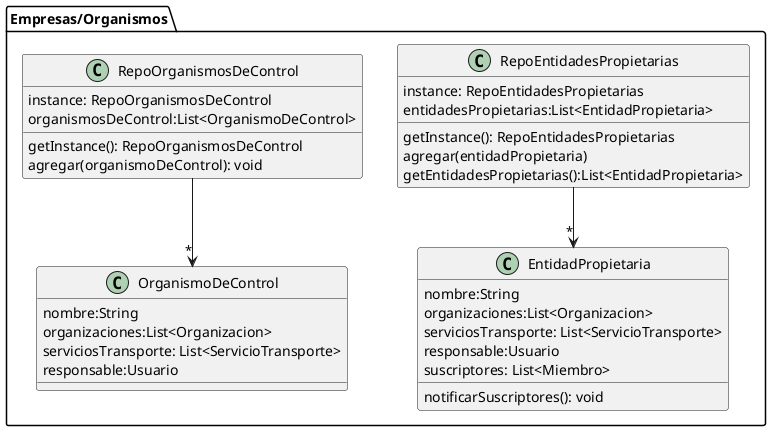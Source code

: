 @startuml
'https://plantuml.com/class-diagram

package Empresas/Organismos{
    class EntidadPropietaria{
        nombre:String
        organizaciones:List<Organizacion>
        serviciosTransporte: List<ServicioTransporte>
        responsable:Usuario
        suscriptores: List<Miembro>

        notificarSuscriptores(): void
    }

    class RepoEntidadesPropietarias{
        instance: RepoEntidadesPropietarias
        entidadesPropietarias:List<EntidadPropietaria>

        getInstance(): RepoEntidadesPropietarias
        agregar(entidadPropietaria)
        getEntidadesPropietarias():List<EntidadPropietaria>
    }

    class OrganismoDeControl{
        nombre:String
        organizaciones:List<Organizacion>
        serviciosTransporte: List<ServicioTransporte>
        responsable:Usuario
    }

    class RepoOrganismosDeControl{
        instance: RepoOrganismosDeControl
        organismosDeControl:List<OrganismoDeControl>

        getInstance(): RepoOrganismosDeControl
        agregar(organismoDeControl): void
    }

    RepoEntidadesPropietarias-->"*"EntidadPropietaria
    RepoOrganismosDeControl-->"*"OrganismoDeControl
}

@enduml